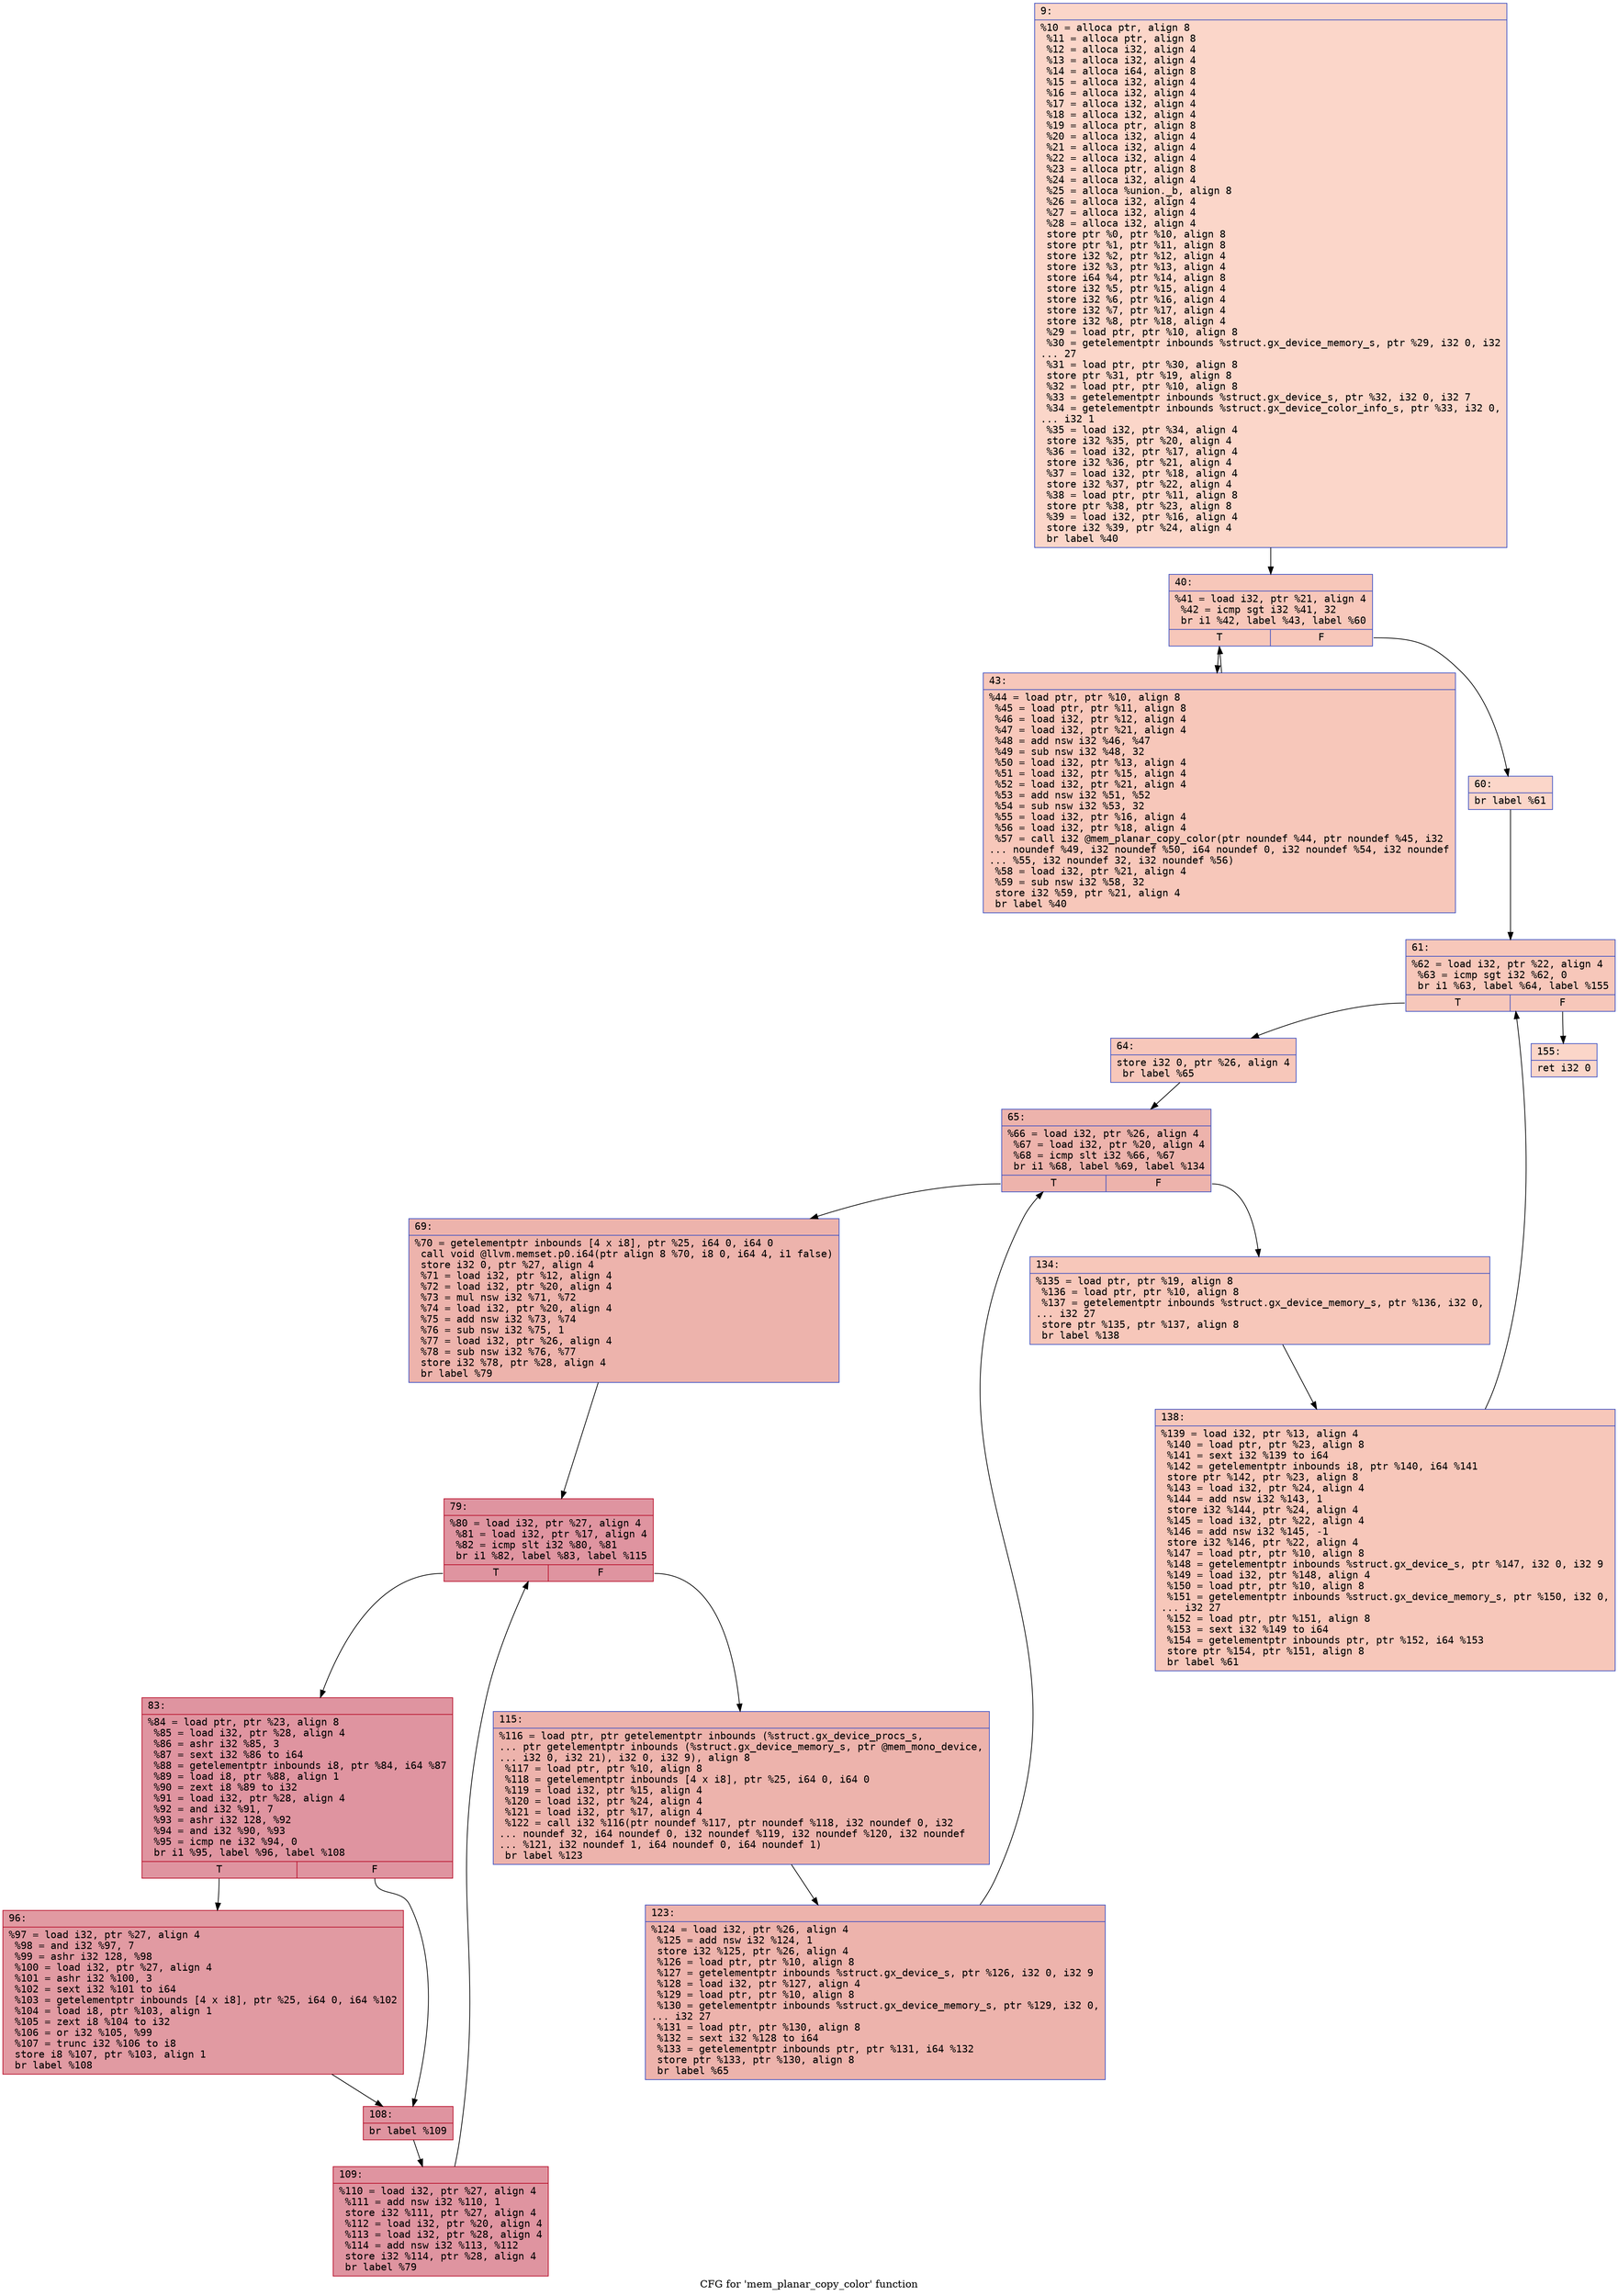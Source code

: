 digraph "CFG for 'mem_planar_copy_color' function" {
	label="CFG for 'mem_planar_copy_color' function";

	Node0x600003592710 [shape=record,color="#3d50c3ff", style=filled, fillcolor="#f6a38570" fontname="Courier",label="{9:\l|  %10 = alloca ptr, align 8\l  %11 = alloca ptr, align 8\l  %12 = alloca i32, align 4\l  %13 = alloca i32, align 4\l  %14 = alloca i64, align 8\l  %15 = alloca i32, align 4\l  %16 = alloca i32, align 4\l  %17 = alloca i32, align 4\l  %18 = alloca i32, align 4\l  %19 = alloca ptr, align 8\l  %20 = alloca i32, align 4\l  %21 = alloca i32, align 4\l  %22 = alloca i32, align 4\l  %23 = alloca ptr, align 8\l  %24 = alloca i32, align 4\l  %25 = alloca %union._b, align 8\l  %26 = alloca i32, align 4\l  %27 = alloca i32, align 4\l  %28 = alloca i32, align 4\l  store ptr %0, ptr %10, align 8\l  store ptr %1, ptr %11, align 8\l  store i32 %2, ptr %12, align 4\l  store i32 %3, ptr %13, align 4\l  store i64 %4, ptr %14, align 8\l  store i32 %5, ptr %15, align 4\l  store i32 %6, ptr %16, align 4\l  store i32 %7, ptr %17, align 4\l  store i32 %8, ptr %18, align 4\l  %29 = load ptr, ptr %10, align 8\l  %30 = getelementptr inbounds %struct.gx_device_memory_s, ptr %29, i32 0, i32\l... 27\l  %31 = load ptr, ptr %30, align 8\l  store ptr %31, ptr %19, align 8\l  %32 = load ptr, ptr %10, align 8\l  %33 = getelementptr inbounds %struct.gx_device_s, ptr %32, i32 0, i32 7\l  %34 = getelementptr inbounds %struct.gx_device_color_info_s, ptr %33, i32 0,\l... i32 1\l  %35 = load i32, ptr %34, align 4\l  store i32 %35, ptr %20, align 4\l  %36 = load i32, ptr %17, align 4\l  store i32 %36, ptr %21, align 4\l  %37 = load i32, ptr %18, align 4\l  store i32 %37, ptr %22, align 4\l  %38 = load ptr, ptr %11, align 8\l  store ptr %38, ptr %23, align 8\l  %39 = load i32, ptr %16, align 4\l  store i32 %39, ptr %24, align 4\l  br label %40\l}"];
	Node0x600003592710 -> Node0x6000035927b0[tooltip="9 -> 40\nProbability 100.00%" ];
	Node0x6000035927b0 [shape=record,color="#3d50c3ff", style=filled, fillcolor="#ec7f6370" fontname="Courier",label="{40:\l|  %41 = load i32, ptr %21, align 4\l  %42 = icmp sgt i32 %41, 32\l  br i1 %42, label %43, label %60\l|{<s0>T|<s1>F}}"];
	Node0x6000035927b0:s0 -> Node0x600003592800[tooltip="40 -> 43\nProbability 96.88%" ];
	Node0x6000035927b0:s1 -> Node0x600003592850[tooltip="40 -> 60\nProbability 3.12%" ];
	Node0x600003592800 [shape=record,color="#3d50c3ff", style=filled, fillcolor="#ec7f6370" fontname="Courier",label="{43:\l|  %44 = load ptr, ptr %10, align 8\l  %45 = load ptr, ptr %11, align 8\l  %46 = load i32, ptr %12, align 4\l  %47 = load i32, ptr %21, align 4\l  %48 = add nsw i32 %46, %47\l  %49 = sub nsw i32 %48, 32\l  %50 = load i32, ptr %13, align 4\l  %51 = load i32, ptr %15, align 4\l  %52 = load i32, ptr %21, align 4\l  %53 = add nsw i32 %51, %52\l  %54 = sub nsw i32 %53, 32\l  %55 = load i32, ptr %16, align 4\l  %56 = load i32, ptr %18, align 4\l  %57 = call i32 @mem_planar_copy_color(ptr noundef %44, ptr noundef %45, i32\l... noundef %49, i32 noundef %50, i64 noundef 0, i32 noundef %54, i32 noundef\l... %55, i32 noundef 32, i32 noundef %56)\l  %58 = load i32, ptr %21, align 4\l  %59 = sub nsw i32 %58, 32\l  store i32 %59, ptr %21, align 4\l  br label %40\l}"];
	Node0x600003592800 -> Node0x6000035927b0[tooltip="43 -> 40\nProbability 100.00%" ];
	Node0x600003592850 [shape=record,color="#3d50c3ff", style=filled, fillcolor="#f6a38570" fontname="Courier",label="{60:\l|  br label %61\l}"];
	Node0x600003592850 -> Node0x6000035928a0[tooltip="60 -> 61\nProbability 100.00%" ];
	Node0x6000035928a0 [shape=record,color="#3d50c3ff", style=filled, fillcolor="#ec7f6370" fontname="Courier",label="{61:\l|  %62 = load i32, ptr %22, align 4\l  %63 = icmp sgt i32 %62, 0\l  br i1 %63, label %64, label %155\l|{<s0>T|<s1>F}}"];
	Node0x6000035928a0:s0 -> Node0x6000035928f0[tooltip="61 -> 64\nProbability 96.88%" ];
	Node0x6000035928a0:s1 -> Node0x600003592cb0[tooltip="61 -> 155\nProbability 3.12%" ];
	Node0x6000035928f0 [shape=record,color="#3d50c3ff", style=filled, fillcolor="#ec7f6370" fontname="Courier",label="{64:\l|  store i32 0, ptr %26, align 4\l  br label %65\l}"];
	Node0x6000035928f0 -> Node0x600003592940[tooltip="64 -> 65\nProbability 100.00%" ];
	Node0x600003592940 [shape=record,color="#3d50c3ff", style=filled, fillcolor="#d6524470" fontname="Courier",label="{65:\l|  %66 = load i32, ptr %26, align 4\l  %67 = load i32, ptr %20, align 4\l  %68 = icmp slt i32 %66, %67\l  br i1 %68, label %69, label %134\l|{<s0>T|<s1>F}}"];
	Node0x600003592940:s0 -> Node0x600003592990[tooltip="65 -> 69\nProbability 96.88%" ];
	Node0x600003592940:s1 -> Node0x600003592c10[tooltip="65 -> 134\nProbability 3.12%" ];
	Node0x600003592990 [shape=record,color="#3d50c3ff", style=filled, fillcolor="#d6524470" fontname="Courier",label="{69:\l|  %70 = getelementptr inbounds [4 x i8], ptr %25, i64 0, i64 0\l  call void @llvm.memset.p0.i64(ptr align 8 %70, i8 0, i64 4, i1 false)\l  store i32 0, ptr %27, align 4\l  %71 = load i32, ptr %12, align 4\l  %72 = load i32, ptr %20, align 4\l  %73 = mul nsw i32 %71, %72\l  %74 = load i32, ptr %20, align 4\l  %75 = add nsw i32 %73, %74\l  %76 = sub nsw i32 %75, 1\l  %77 = load i32, ptr %26, align 4\l  %78 = sub nsw i32 %76, %77\l  store i32 %78, ptr %28, align 4\l  br label %79\l}"];
	Node0x600003592990 -> Node0x6000035929e0[tooltip="69 -> 79\nProbability 100.00%" ];
	Node0x6000035929e0 [shape=record,color="#b70d28ff", style=filled, fillcolor="#b70d2870" fontname="Courier",label="{79:\l|  %80 = load i32, ptr %27, align 4\l  %81 = load i32, ptr %17, align 4\l  %82 = icmp slt i32 %80, %81\l  br i1 %82, label %83, label %115\l|{<s0>T|<s1>F}}"];
	Node0x6000035929e0:s0 -> Node0x600003592a30[tooltip="79 -> 83\nProbability 96.88%" ];
	Node0x6000035929e0:s1 -> Node0x600003592b70[tooltip="79 -> 115\nProbability 3.12%" ];
	Node0x600003592a30 [shape=record,color="#b70d28ff", style=filled, fillcolor="#b70d2870" fontname="Courier",label="{83:\l|  %84 = load ptr, ptr %23, align 8\l  %85 = load i32, ptr %28, align 4\l  %86 = ashr i32 %85, 3\l  %87 = sext i32 %86 to i64\l  %88 = getelementptr inbounds i8, ptr %84, i64 %87\l  %89 = load i8, ptr %88, align 1\l  %90 = zext i8 %89 to i32\l  %91 = load i32, ptr %28, align 4\l  %92 = and i32 %91, 7\l  %93 = ashr i32 128, %92\l  %94 = and i32 %90, %93\l  %95 = icmp ne i32 %94, 0\l  br i1 %95, label %96, label %108\l|{<s0>T|<s1>F}}"];
	Node0x600003592a30:s0 -> Node0x600003592a80[tooltip="83 -> 96\nProbability 62.50%" ];
	Node0x600003592a30:s1 -> Node0x600003592ad0[tooltip="83 -> 108\nProbability 37.50%" ];
	Node0x600003592a80 [shape=record,color="#b70d28ff", style=filled, fillcolor="#bb1b2c70" fontname="Courier",label="{96:\l|  %97 = load i32, ptr %27, align 4\l  %98 = and i32 %97, 7\l  %99 = ashr i32 128, %98\l  %100 = load i32, ptr %27, align 4\l  %101 = ashr i32 %100, 3\l  %102 = sext i32 %101 to i64\l  %103 = getelementptr inbounds [4 x i8], ptr %25, i64 0, i64 %102\l  %104 = load i8, ptr %103, align 1\l  %105 = zext i8 %104 to i32\l  %106 = or i32 %105, %99\l  %107 = trunc i32 %106 to i8\l  store i8 %107, ptr %103, align 1\l  br label %108\l}"];
	Node0x600003592a80 -> Node0x600003592ad0[tooltip="96 -> 108\nProbability 100.00%" ];
	Node0x600003592ad0 [shape=record,color="#b70d28ff", style=filled, fillcolor="#b70d2870" fontname="Courier",label="{108:\l|  br label %109\l}"];
	Node0x600003592ad0 -> Node0x600003592b20[tooltip="108 -> 109\nProbability 100.00%" ];
	Node0x600003592b20 [shape=record,color="#b70d28ff", style=filled, fillcolor="#b70d2870" fontname="Courier",label="{109:\l|  %110 = load i32, ptr %27, align 4\l  %111 = add nsw i32 %110, 1\l  store i32 %111, ptr %27, align 4\l  %112 = load i32, ptr %20, align 4\l  %113 = load i32, ptr %28, align 4\l  %114 = add nsw i32 %113, %112\l  store i32 %114, ptr %28, align 4\l  br label %79\l}"];
	Node0x600003592b20 -> Node0x6000035929e0[tooltip="109 -> 79\nProbability 100.00%" ];
	Node0x600003592b70 [shape=record,color="#3d50c3ff", style=filled, fillcolor="#d6524470" fontname="Courier",label="{115:\l|  %116 = load ptr, ptr getelementptr inbounds (%struct.gx_device_procs_s,\l... ptr getelementptr inbounds (%struct.gx_device_memory_s, ptr @mem_mono_device,\l... i32 0, i32 21), i32 0, i32 9), align 8\l  %117 = load ptr, ptr %10, align 8\l  %118 = getelementptr inbounds [4 x i8], ptr %25, i64 0, i64 0\l  %119 = load i32, ptr %15, align 4\l  %120 = load i32, ptr %24, align 4\l  %121 = load i32, ptr %17, align 4\l  %122 = call i32 %116(ptr noundef %117, ptr noundef %118, i32 noundef 0, i32\l... noundef 32, i64 noundef 0, i32 noundef %119, i32 noundef %120, i32 noundef\l... %121, i32 noundef 1, i64 noundef 0, i64 noundef 1)\l  br label %123\l}"];
	Node0x600003592b70 -> Node0x600003592bc0[tooltip="115 -> 123\nProbability 100.00%" ];
	Node0x600003592bc0 [shape=record,color="#3d50c3ff", style=filled, fillcolor="#d6524470" fontname="Courier",label="{123:\l|  %124 = load i32, ptr %26, align 4\l  %125 = add nsw i32 %124, 1\l  store i32 %125, ptr %26, align 4\l  %126 = load ptr, ptr %10, align 8\l  %127 = getelementptr inbounds %struct.gx_device_s, ptr %126, i32 0, i32 9\l  %128 = load i32, ptr %127, align 4\l  %129 = load ptr, ptr %10, align 8\l  %130 = getelementptr inbounds %struct.gx_device_memory_s, ptr %129, i32 0,\l... i32 27\l  %131 = load ptr, ptr %130, align 8\l  %132 = sext i32 %128 to i64\l  %133 = getelementptr inbounds ptr, ptr %131, i64 %132\l  store ptr %133, ptr %130, align 8\l  br label %65\l}"];
	Node0x600003592bc0 -> Node0x600003592940[tooltip="123 -> 65\nProbability 100.00%" ];
	Node0x600003592c10 [shape=record,color="#3d50c3ff", style=filled, fillcolor="#ec7f6370" fontname="Courier",label="{134:\l|  %135 = load ptr, ptr %19, align 8\l  %136 = load ptr, ptr %10, align 8\l  %137 = getelementptr inbounds %struct.gx_device_memory_s, ptr %136, i32 0,\l... i32 27\l  store ptr %135, ptr %137, align 8\l  br label %138\l}"];
	Node0x600003592c10 -> Node0x600003592c60[tooltip="134 -> 138\nProbability 100.00%" ];
	Node0x600003592c60 [shape=record,color="#3d50c3ff", style=filled, fillcolor="#ec7f6370" fontname="Courier",label="{138:\l|  %139 = load i32, ptr %13, align 4\l  %140 = load ptr, ptr %23, align 8\l  %141 = sext i32 %139 to i64\l  %142 = getelementptr inbounds i8, ptr %140, i64 %141\l  store ptr %142, ptr %23, align 8\l  %143 = load i32, ptr %24, align 4\l  %144 = add nsw i32 %143, 1\l  store i32 %144, ptr %24, align 4\l  %145 = load i32, ptr %22, align 4\l  %146 = add nsw i32 %145, -1\l  store i32 %146, ptr %22, align 4\l  %147 = load ptr, ptr %10, align 8\l  %148 = getelementptr inbounds %struct.gx_device_s, ptr %147, i32 0, i32 9\l  %149 = load i32, ptr %148, align 4\l  %150 = load ptr, ptr %10, align 8\l  %151 = getelementptr inbounds %struct.gx_device_memory_s, ptr %150, i32 0,\l... i32 27\l  %152 = load ptr, ptr %151, align 8\l  %153 = sext i32 %149 to i64\l  %154 = getelementptr inbounds ptr, ptr %152, i64 %153\l  store ptr %154, ptr %151, align 8\l  br label %61\l}"];
	Node0x600003592c60 -> Node0x6000035928a0[tooltip="138 -> 61\nProbability 100.00%" ];
	Node0x600003592cb0 [shape=record,color="#3d50c3ff", style=filled, fillcolor="#f6a38570" fontname="Courier",label="{155:\l|  ret i32 0\l}"];
}
